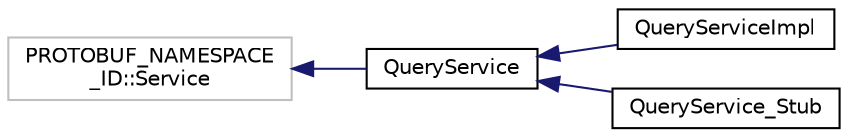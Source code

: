 digraph "类继承关系图"
{
 // LATEX_PDF_SIZE
  edge [fontname="Helvetica",fontsize="10",labelfontname="Helvetica",labelfontsize="10"];
  node [fontname="Helvetica",fontsize="10",shape=record];
  rankdir="LR";
  Node1131 [label="PROTOBUF_NAMESPACE\l_ID::Service",height=0.2,width=0.4,color="grey75", fillcolor="white", style="filled",tooltip=" "];
  Node1131 -> Node0 [dir="back",color="midnightblue",fontsize="10",style="solid",fontname="Helvetica"];
  Node0 [label="QueryService",height=0.2,width=0.4,color="black", fillcolor="white", style="filled",URL="$classQueryService.html",tooltip=" "];
  Node0 -> Node1 [dir="back",color="midnightblue",fontsize="10",style="solid",fontname="Helvetica"];
  Node1 [label="QueryServiceImpl",height=0.2,width=0.4,color="black", fillcolor="white", style="filled",URL="$classQueryServiceImpl.html",tooltip=" "];
  Node0 -> Node2 [dir="back",color="midnightblue",fontsize="10",style="solid",fontname="Helvetica"];
  Node2 [label="QueryService_Stub",height=0.2,width=0.4,color="black", fillcolor="white", style="filled",URL="$classQueryService__Stub.html",tooltip=" "];
}
